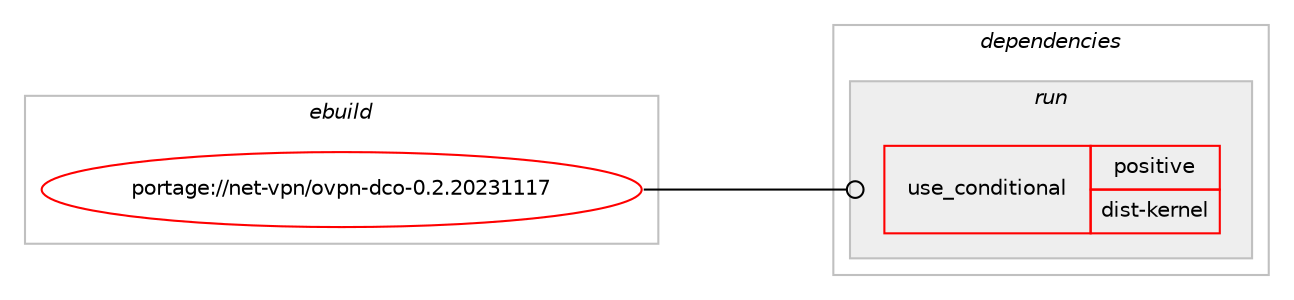 digraph prolog {

# *************
# Graph options
# *************

newrank=true;
concentrate=true;
compound=true;
graph [rankdir=LR,fontname=Helvetica,fontsize=10,ranksep=1.5];#, ranksep=2.5, nodesep=0.2];
edge  [arrowhead=vee];
node  [fontname=Helvetica,fontsize=10];

# **********
# The ebuild
# **********

subgraph cluster_leftcol {
color=gray;
rank=same;
label=<<i>ebuild</i>>;
id [label="portage://net-vpn/ovpn-dco-0.2.20231117", color=red, width=4, href="../net-vpn/ovpn-dco-0.2.20231117.svg"];
}

# ****************
# The dependencies
# ****************

subgraph cluster_midcol {
color=gray;
label=<<i>dependencies</i>>;
subgraph cluster_compile {
fillcolor="#eeeeee";
style=filled;
label=<<i>compile</i>>;
# *** BEGIN UNKNOWN DEPENDENCY TYPE (TODO) ***
# id -> package_dependency(portage://net-vpn/ovpn-dco-0.2.20231117,install,no,virtual,linux-sources,none,[,,],[],[])
# *** END UNKNOWN DEPENDENCY TYPE (TODO) ***

}
subgraph cluster_compileandrun {
fillcolor="#eeeeee";
style=filled;
label=<<i>compile and run</i>>;
}
subgraph cluster_run {
fillcolor="#eeeeee";
style=filled;
label=<<i>run</i>>;
subgraph cond7827 {
dependency11587 [label=<<TABLE BORDER="0" CELLBORDER="1" CELLSPACING="0" CELLPADDING="4"><TR><TD ROWSPAN="3" CELLPADDING="10">use_conditional</TD></TR><TR><TD>positive</TD></TR><TR><TD>dist-kernel</TD></TR></TABLE>>, shape=none, color=red];
# *** BEGIN UNKNOWN DEPENDENCY TYPE (TODO) ***
# dependency11587 -> package_dependency(portage://net-vpn/ovpn-dco-0.2.20231117,run,no,virtual,dist-kernel,none,[,,],any_same_slot,[])
# *** END UNKNOWN DEPENDENCY TYPE (TODO) ***

}
id:e -> dependency11587:w [weight=20,style="solid",arrowhead="odot"];
# *** BEGIN UNKNOWN DEPENDENCY TYPE (TODO) ***
# id -> package_dependency(portage://net-vpn/ovpn-dco-0.2.20231117,run,no,sys-apps,kmod,none,[,,],[],[use(enable(tools),none)])
# *** END UNKNOWN DEPENDENCY TYPE (TODO) ***

}
}

# **************
# The candidates
# **************

subgraph cluster_choices {
rank=same;
color=gray;
label=<<i>candidates</i>>;

}

}
